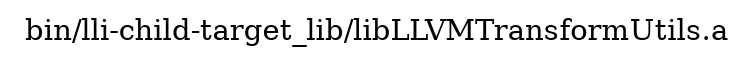 digraph "bin/lli-child-target_lib/libLLVMTransformUtils.a" {
	label="bin/lli-child-target_lib/libLLVMTransformUtils.a";
	rankdir=LR;

}

